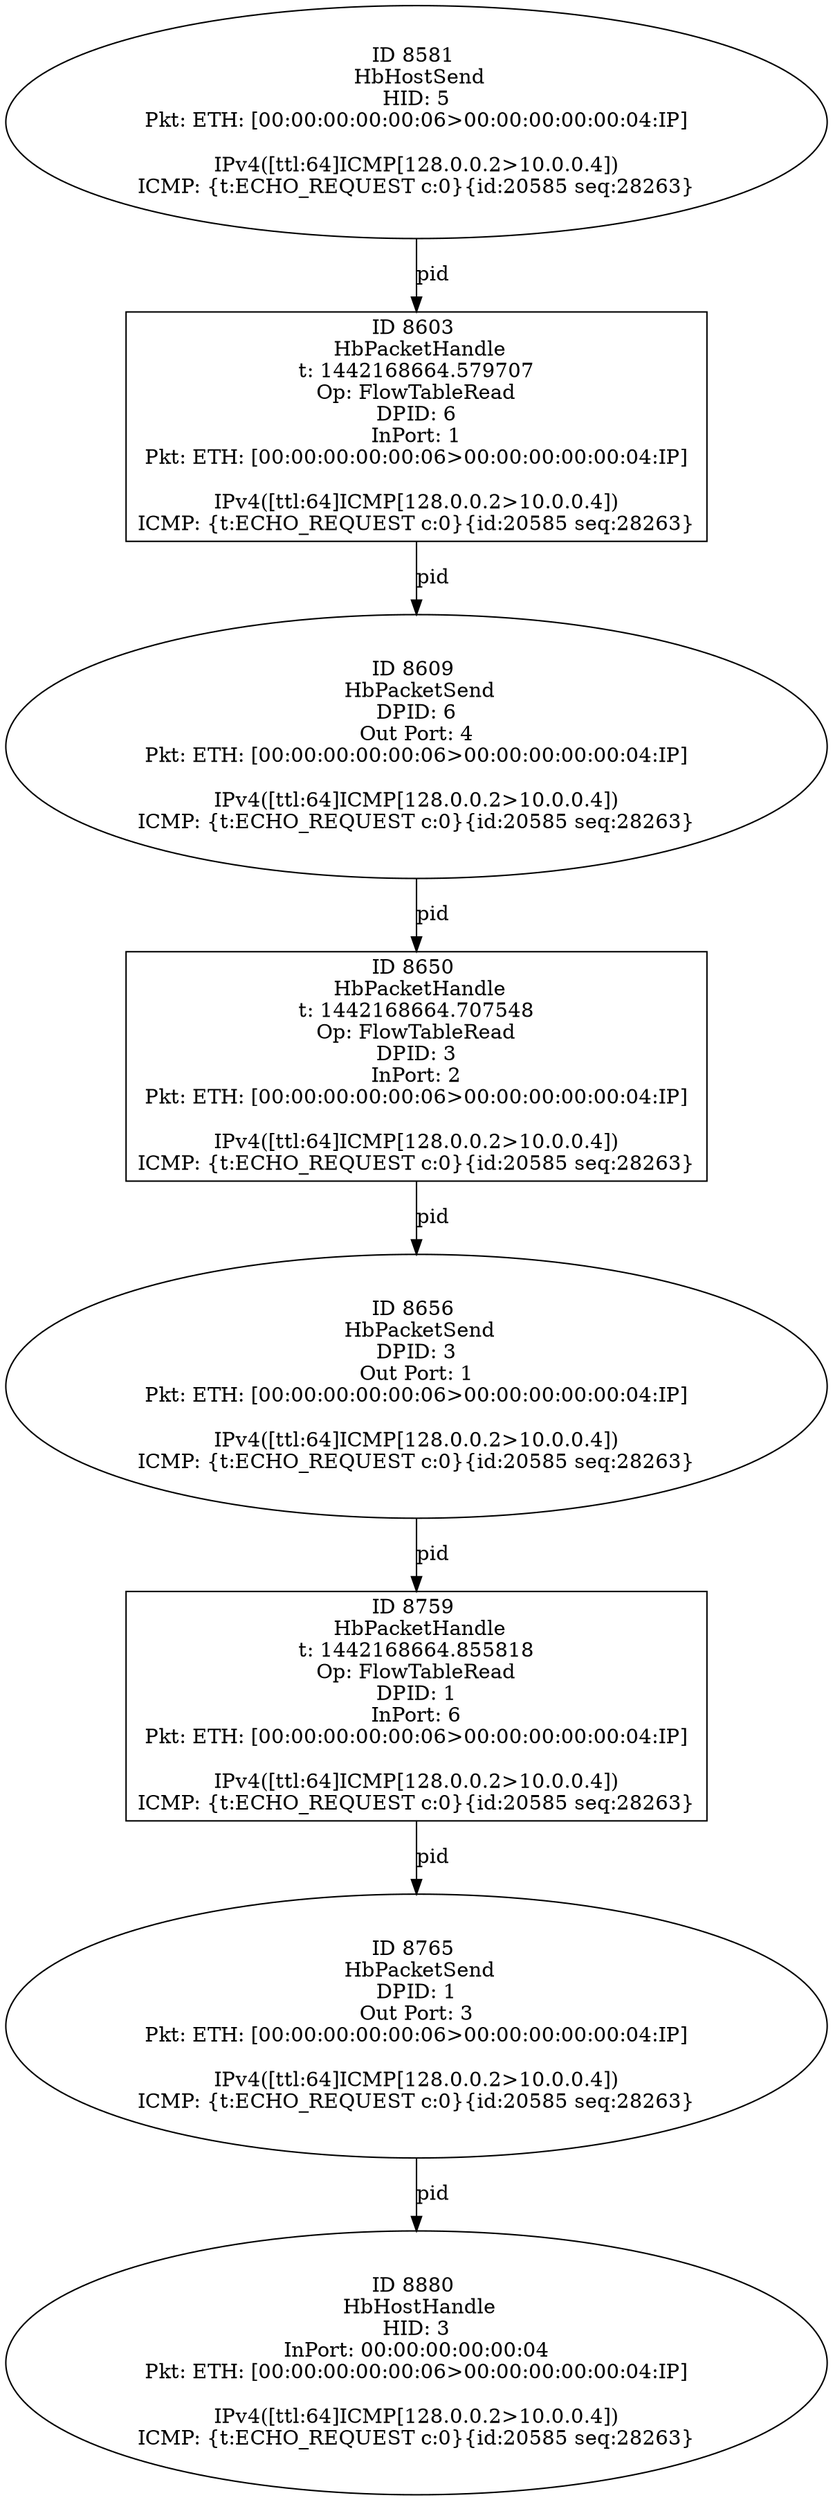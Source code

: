 strict digraph G {
8609 [shape=oval, event=<hb_events.HbPacketSend object at 0x10c016510>, label="ID 8609 
 HbPacketSend
DPID: 6
Out Port: 4
Pkt: ETH: [00:00:00:00:00:06>00:00:00:00:00:04:IP]

IPv4([ttl:64]ICMP[128.0.0.2>10.0.0.4])
ICMP: {t:ECHO_REQUEST c:0}{id:20585 seq:28263}"];
8581 [shape=oval, event=<hb_events.HbHostSend object at 0x10bff9c90>, label="ID 8581 
 HbHostSend
HID: 5
Pkt: ETH: [00:00:00:00:00:06>00:00:00:00:00:04:IP]

IPv4([ttl:64]ICMP[128.0.0.2>10.0.0.4])
ICMP: {t:ECHO_REQUEST c:0}{id:20585 seq:28263}"];
8656 [shape=oval, event=<hb_events.HbPacketSend object at 0x10c041550>, label="ID 8656 
 HbPacketSend
DPID: 3
Out Port: 1
Pkt: ETH: [00:00:00:00:00:06>00:00:00:00:00:04:IP]

IPv4([ttl:64]ICMP[128.0.0.2>10.0.0.4])
ICMP: {t:ECHO_REQUEST c:0}{id:20585 seq:28263}"];
8759 [shape=box, event=<hb_events.HbPacketHandle object at 0x10c08dfd0>, label="ID 8759 
 HbPacketHandle
t: 1442168664.855818
Op: FlowTableRead
DPID: 1
InPort: 6
Pkt: ETH: [00:00:00:00:00:06>00:00:00:00:00:04:IP]

IPv4([ttl:64]ICMP[128.0.0.2>10.0.0.4])
ICMP: {t:ECHO_REQUEST c:0}{id:20585 seq:28263}"];
8765 [shape=oval, event=<hb_events.HbPacketSend object at 0x10c09da50>, label="ID 8765 
 HbPacketSend
DPID: 1
Out Port: 3
Pkt: ETH: [00:00:00:00:00:06>00:00:00:00:00:04:IP]

IPv4([ttl:64]ICMP[128.0.0.2>10.0.0.4])
ICMP: {t:ECHO_REQUEST c:0}{id:20585 seq:28263}"];
8880 [shape=oval, event=<hb_events.HbHostHandle object at 0x10c107190>, label="ID 8880 
 HbHostHandle
HID: 3
InPort: 00:00:00:00:00:04
Pkt: ETH: [00:00:00:00:00:06>00:00:00:00:00:04:IP]

IPv4([ttl:64]ICMP[128.0.0.2>10.0.0.4])
ICMP: {t:ECHO_REQUEST c:0}{id:20585 seq:28263}"];
8603 [shape=box, event=<hb_events.HbPacketHandle object at 0x10c0160d0>, label="ID 8603 
 HbPacketHandle
t: 1442168664.579707
Op: FlowTableRead
DPID: 6
InPort: 1
Pkt: ETH: [00:00:00:00:00:06>00:00:00:00:00:04:IP]

IPv4([ttl:64]ICMP[128.0.0.2>10.0.0.4])
ICMP: {t:ECHO_REQUEST c:0}{id:20585 seq:28263}"];
8650 [shape=box, event=<hb_events.HbPacketHandle object at 0x10c039d50>, label="ID 8650 
 HbPacketHandle
t: 1442168664.707548
Op: FlowTableRead
DPID: 3
InPort: 2
Pkt: ETH: [00:00:00:00:00:06>00:00:00:00:00:04:IP]

IPv4([ttl:64]ICMP[128.0.0.2>10.0.0.4])
ICMP: {t:ECHO_REQUEST c:0}{id:20585 seq:28263}"];
8650 -> 8656  [rel=pid, label=pid];
8609 -> 8650  [rel=pid, label=pid];
8581 -> 8603  [rel=pid, label=pid];
8765 -> 8880  [rel=pid, label=pid];
8656 -> 8759  [rel=pid, label=pid];
8759 -> 8765  [rel=pid, label=pid];
8603 -> 8609  [rel=pid, label=pid];
}
